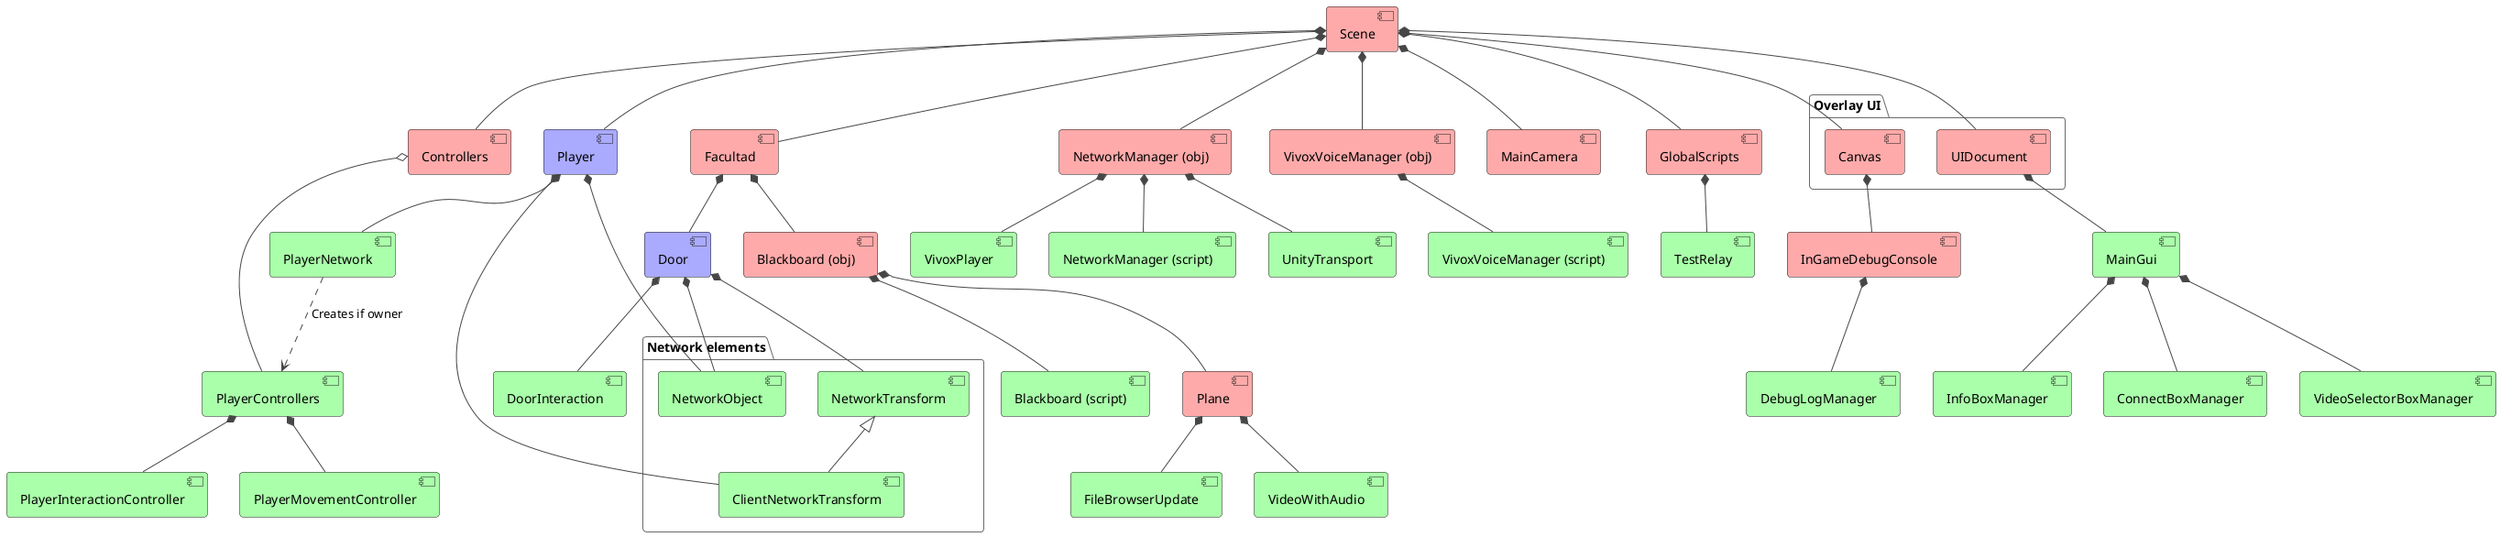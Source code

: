 @startuml
!theme vibrant

component Scene #FFAAAA
component Player #AAAAFF
component NetworkManagerObject as "NetworkManager (obj)" #FFAAAA
component VivoxVoiceManagerObject as "VivoxVoiceManager (obj)" #FFAAAA

package "Overlay UI" {
  component UIDocument #FFAAAA
  component Canvas #FFAAAA
}
component Controllers #FFAAAA

component BlackboardObject as "Blackboard (obj)" #FFAAAA
component BlackboardScript as "Blackboard (script)" #AAFFAA
component Plane #FFAAAA
component VideoWithAudio #AAFFAA
component FileBrowserUpdate #AAFFAA



component Facultad #FFAAAA
component MainCamera #FFAAAA
component GlobalScripts #FFAAAA

package "Network elements" {
  component NetworkObject #AAFFAA
  component NetworkTransform #AAFFAA
  component ClientNetworkTransform #AAFFAA
}

component PlayerNetwork #AAFFAA

component PlayerControllers #AAFFAA
component PlayerMovementController #AAFFAA
component PlayerInteractionController #AAFFAA
component DoorInteraction #AAFFAA

component TestRelay #AAFFAA
component Door #AAAAFF

component MainGui #AAFFAA
component VideoSelectorBoxManager #AAFFAA
component InfoBoxManager #AAFFAA
component ConnectBoxManager #AAFFAA

component InGameDebugConsole #FFAAAA
component DebugLogManager #AAFFAA

component NetworkManagerScript as "NetworkManager (script)" #AAFFAA
component UnityTransport #AAFFAA
component VivoxPlayer #AAFFAA

component VivoxVoiceManagerScript as "VivoxVoiceManager (script)" #AAFFAA


'First line ordering
Controllers -[hidden]r-> Player
Player -[hidden]r-> Facultad
'NetworkManagerObject -[hidden]r-> NetworkManagerObject
'NetworkManager -[hidden]r-> VivoxVoiceManager
'VivoxVoiceManager -[hidden]r-> Canvas
'Canvas -[hidden]r-> UIDocument
'UIDocument -[hidden]r-> Player



NetworkTransform <|-- ClientNetworkTransform

Scene *-- Player
Scene *-- NetworkManagerObject
Scene *-- VivoxVoiceManagerObject
Scene *-- UIDocument
Scene *-- Canvas
Scene *-- Facultad
Scene *-- MainCamera
Scene *-- GlobalScripts
Scene *-- Controllers

Facultad *-- BlackboardObject
BlackboardObject *-- BlackboardScript
BlackboardObject *-- Plane
Plane *-- VideoWithAudio
Plane *-- FileBrowserUpdate

Player *-- NetworkObject
Player *-- ClientNetworkTransform
Player *-- PlayerNetwork
PlayerNetwork ..> PlayerControllers : Creates if owner

GlobalScripts *-- TestRelay

Facultad *-- Door
Door *-- DoorInteraction
Door *-- NetworkObject
Door *-- NetworkTransform

UIDocument *-- MainGui
MainGui *-- VideoSelectorBoxManager
MainGui *-- InfoBoxManager
MainGui *-- ConnectBoxManager

Canvas *-- InGameDebugConsole
InGameDebugConsole *-- DebugLogManager

NetworkManagerObject *-- NetworkManagerScript
NetworkManagerObject *-- VivoxPlayer
NetworkManagerObject *-- UnityTransport
VivoxVoiceManagerObject *-- VivoxVoiceManagerScript

Controllers o-- PlayerControllers
PlayerControllers *-- PlayerMovementController
PlayerControllers *-- PlayerInteractionController

@enduml